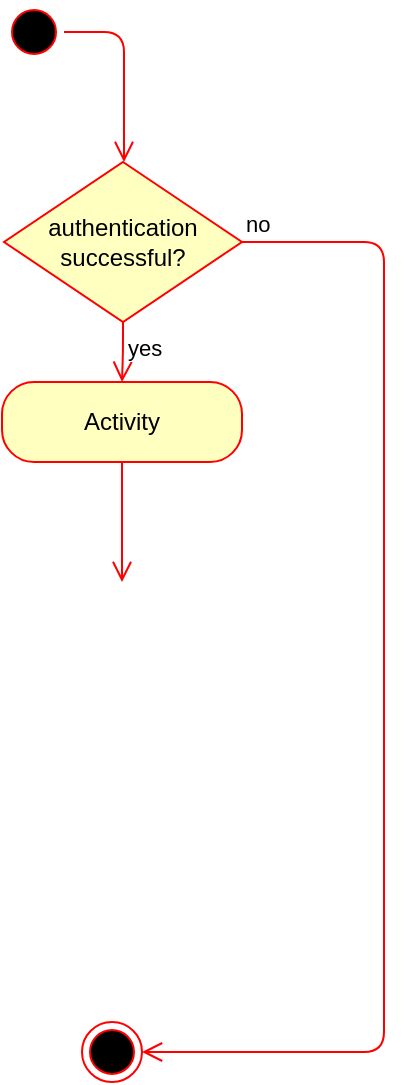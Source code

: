 <mxfile version="14.1.8" type="device"><diagram id="zDseqW0DA_Tvd2f0S0_d" name="1 oldal"><mxGraphModel dx="434" dy="322" grid="1" gridSize="10" guides="1" tooltips="1" connect="1" arrows="1" fold="1" page="1" pageScale="1" pageWidth="827" pageHeight="1169" math="0" shadow="0"><root><mxCell id="0"/><mxCell id="1" parent="0"/><mxCell id="yH972McxUHDy8-ZUO03y-1" value="" style="ellipse;html=1;shape=startState;fillColor=#000000;strokeColor=#ff0000;" vertex="1" parent="1"><mxGeometry x="360" y="10" width="30" height="30" as="geometry"/></mxCell><mxCell id="yH972McxUHDy8-ZUO03y-2" value="" style="edgeStyle=orthogonalEdgeStyle;html=1;verticalAlign=bottom;endArrow=open;endSize=8;strokeColor=#ff0000;entryX=0.5;entryY=0;entryDx=0;entryDy=0;" edge="1" source="yH972McxUHDy8-ZUO03y-1" parent="1" target="yH972McxUHDy8-ZUO03y-7"><mxGeometry relative="1" as="geometry"><mxPoint x="414" y="100" as="targetPoint"/><Array as="points"><mxPoint x="420" y="25"/><mxPoint x="420" y="90"/></Array></mxGeometry></mxCell><mxCell id="yH972McxUHDy8-ZUO03y-3" value="" style="ellipse;html=1;shape=endState;fillColor=#000000;strokeColor=#ff0000;" vertex="1" parent="1"><mxGeometry x="399" y="520" width="30" height="30" as="geometry"/></mxCell><mxCell id="yH972McxUHDy8-ZUO03y-7" value="authentication successful?" style="rhombus;whiteSpace=wrap;html=1;fillColor=#ffffc0;strokeColor=#ff0000;" vertex="1" parent="1"><mxGeometry x="360" y="90" width="119" height="80" as="geometry"/></mxCell><mxCell id="yH972McxUHDy8-ZUO03y-8" value="no" style="edgeStyle=orthogonalEdgeStyle;html=1;align=left;verticalAlign=bottom;endArrow=open;endSize=8;strokeColor=#ff0000;entryX=1;entryY=0.5;entryDx=0;entryDy=0;" edge="1" source="yH972McxUHDy8-ZUO03y-7" parent="1" target="yH972McxUHDy8-ZUO03y-3"><mxGeometry x="-1" relative="1" as="geometry"><mxPoint x="560" y="130" as="targetPoint"/><Array as="points"><mxPoint x="550" y="130"/><mxPoint x="550" y="535"/></Array></mxGeometry></mxCell><mxCell id="yH972McxUHDy8-ZUO03y-9" value="yes" style="edgeStyle=orthogonalEdgeStyle;html=1;align=left;verticalAlign=top;endArrow=open;endSize=8;strokeColor=#ff0000;entryX=0.5;entryY=0;entryDx=0;entryDy=0;" edge="1" source="yH972McxUHDy8-ZUO03y-7" parent="1" target="yH972McxUHDy8-ZUO03y-10"><mxGeometry x="-1" relative="1" as="geometry"><mxPoint x="410" y="200" as="targetPoint"/></mxGeometry></mxCell><mxCell id="yH972McxUHDy8-ZUO03y-10" value="Activity" style="rounded=1;whiteSpace=wrap;html=1;arcSize=40;fontColor=#000000;fillColor=#ffffc0;strokeColor=#ff0000;" vertex="1" parent="1"><mxGeometry x="359" y="200" width="120" height="40" as="geometry"/></mxCell><mxCell id="yH972McxUHDy8-ZUO03y-11" value="" style="edgeStyle=orthogonalEdgeStyle;html=1;verticalAlign=bottom;endArrow=open;endSize=8;strokeColor=#ff0000;" edge="1" source="yH972McxUHDy8-ZUO03y-10" parent="1"><mxGeometry relative="1" as="geometry"><mxPoint x="419" y="300" as="targetPoint"/></mxGeometry></mxCell></root></mxGraphModel></diagram></mxfile>